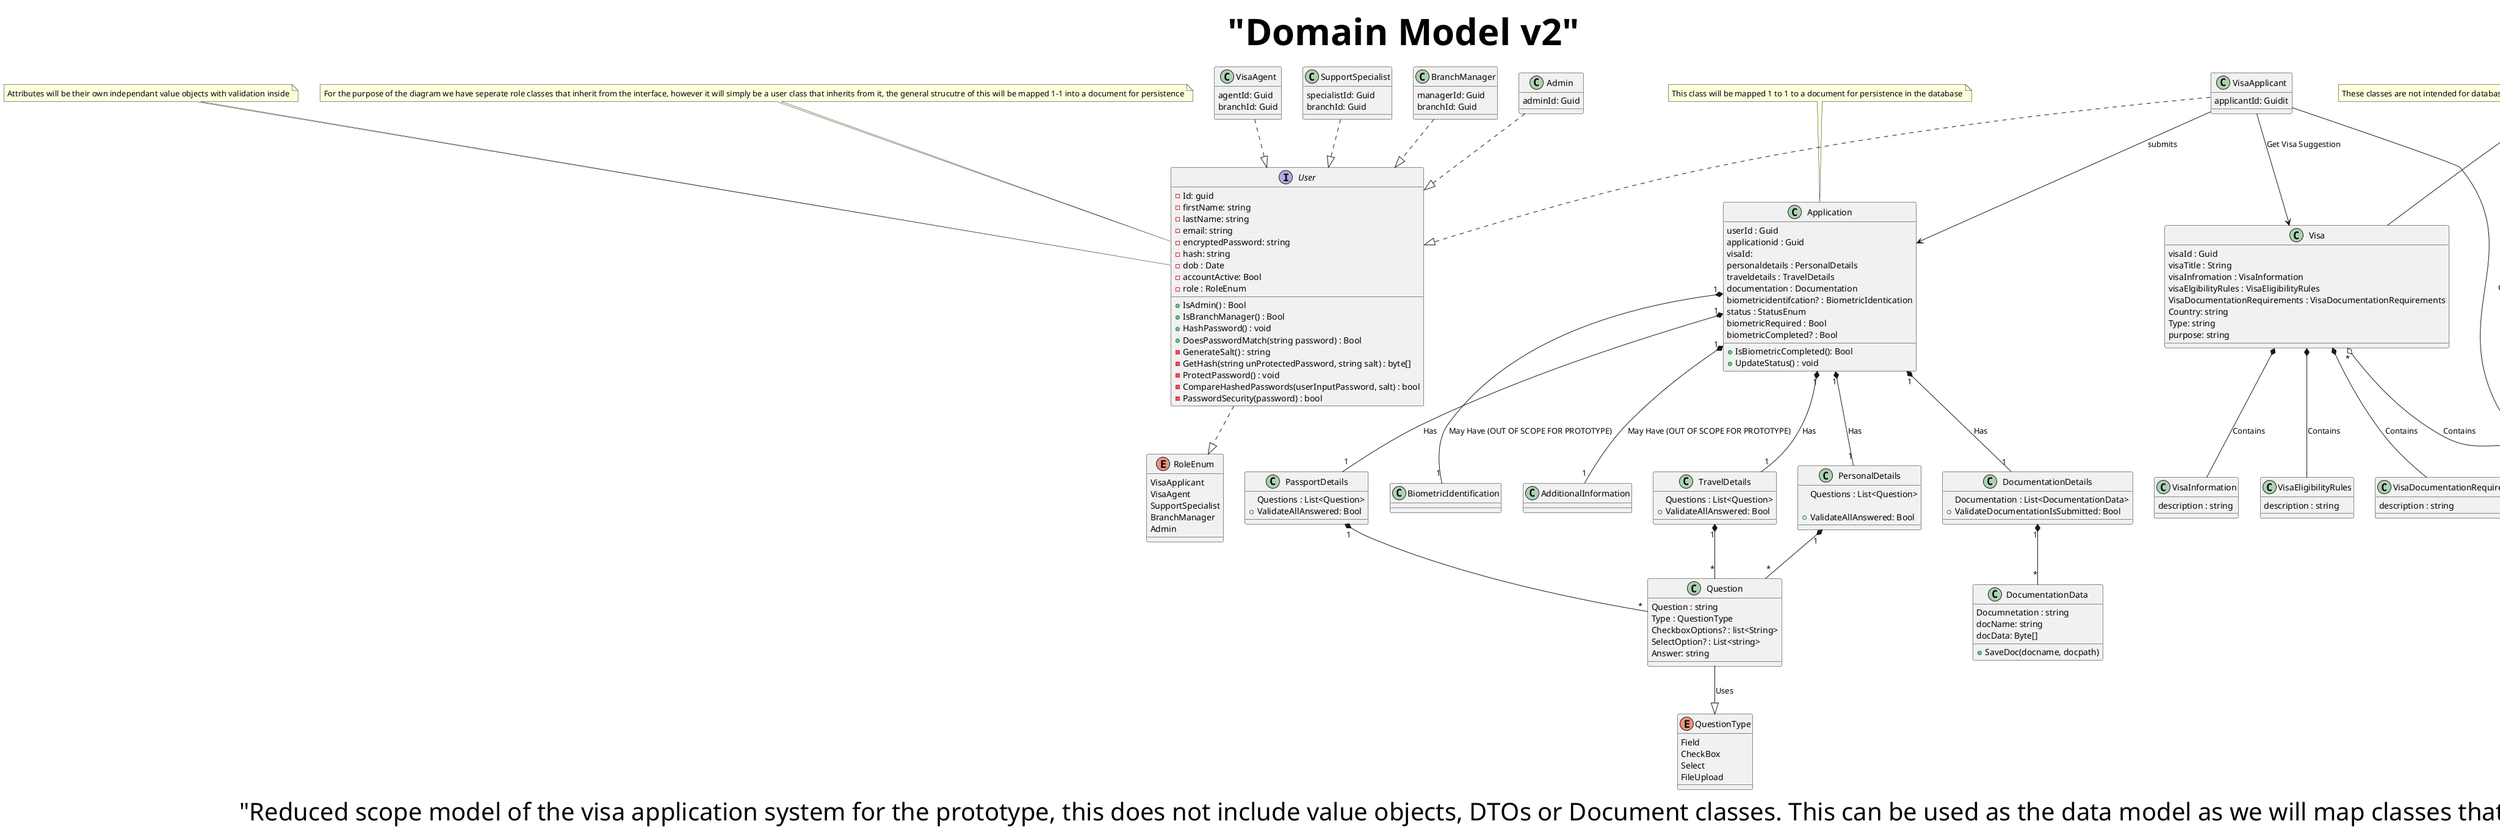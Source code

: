 @startuml
title <size:60> "Domain Model v2"
caption <size:40> "Reduced scope model of the visa application system for the prototype, this does not include value objects, DTOs or Document classes. This can be used as the data model as we will map classes that are "
interface User {
    -Id: guid
    -firstName: string
    -lastName: string
    -email: string
    -encryptedPassword: string
    -hash: string
    -dob : Date
    -accountActive: Bool
    -role : RoleEnum

    +IsAdmin() : Bool
    +IsBranchManager() : Bool
    +HashPassword() : void
    +DoesPasswordMatch(string password) : Bool
    -GenerateSalt() : string
    -GetHash(string unProtectedPassword, string salt) : byte[]
    -ProtectPassword() : void
    -CompareHashedPasswords(userInputPassword, salt) : bool
    -PasswordSecurity(password) : bool

}

note "Attributes will be their own independant value objects with validation inside" as note_user
note_user --> User: Note for User

note "For the purpose of the diagram we have seperate role classes that inherit from the interface, however it will simply be a user class that inherits from it, the general strucutre of this will be mapped 1-1 into a document for persistence" as note_user2
note_user2 --> User: Note for User



enum RoleEnum {
    VisaApplicant
    VisaAgent
    SupportSpecialist
    BranchManager
    Admin
}        

class VisaApplicant {
    applicantId: Guidit
}

class VisaAgent {
    agentId: Guid
    branchId: Guid
}

class SupportSpecialist {
    specialistId: Guid
    branchId: Guid
}

class BranchManager {
    managerId: Guid
    branchId: Guid
}

class Admin {
    adminId: Guid
}

VisaApplicant ..|> User
VisaAgent ..|> User
SupportSpecialist ..|> User
BranchManager ..|> User
Admin ..|> User
User ..|> RoleEnum


class Application {
    userId : Guid
    applicationid : Guid
    visaId:
    personaldetails : PersonalDetails
    traveldetails : TravelDetails
    documentation : Documentation
    biometricidentifcation? : BiometricIdentication
    status : StatusEnum
    biometricRequired : Bool
    biometricCompleted? : Bool
    
    +IsBiometricCompleted(): Bool
    +UpdateStatus() : void
}

class PersonalDetails{
    Questions : List<Question>

    +ValidateAllAnswered: Bool
}

class TravelDetails{
    Questions : List<Question>
    +ValidateAllAnswered: Bool
}

class PassportDetails{
    Questions : List<Question>
    +ValidateAllAnswered: Bool
}

class DocumentationDetails{
    Documentation : List<DocumentationData>
    +ValidateDocumentationIsSubmitted: Bool
}


class BiometricIdentification{

}

class AdditionalInformation {

}

class Question{
    Question : string
    Type : QuestionType
    CheckboxOptions? : list<String>
    SelectOption? : List<string>
    Answer: string
}

class DocumentationData{
    Documnetation : string
    docName: string
    docData: Byte[] 

    +SaveDoc(docname, docpath)
}

enum QuestionType{
    Field
    CheckBox
    Select
    FileUpload
}

Application "1" *-- "1" PersonalDetails: Has
Application "1" *-- "1" TravelDetails: Has
Application "1" *-- "1" PassportDetails: Has
Application "1" *-- "1" DocumentationDetails: Has
Application "1" *-- "1" BiometricIdentification: May Have (OUT OF SCOPE FOR PROTOTYPE)
Application "1" *-- "1" AdditionalInformation: May Have (OUT OF SCOPE FOR PROTOTYPE)

PersonalDetails "1" *-- "*" Question
TravelDetails "1" *-- "*" Question
PassportDetails "1" *-- "*" Question
DocumentationDetails "1" *-- "*" DocumentationData

Question --|> QuestionType: Uses 

note "This class will be mapped 1 to 1 to a document for persistence in the database" as note_Application
note_Application --> Application

Class Visa {
 visaId : Guid
 visaTitle : String
 visaInfromation : VisaInformation
 visaElgibilityRules : VisaEligibilityRules
 VisaDocumentationRequirements : VisaDocumentationRequirements
 Country: string
 Type: string
 purpose: string
}

Class VisaInformation{
    description : string
}

Class VisaEligibilityRules{
    description : string
}

Class VisaDocumentationRequirements{
    description : string
}


Visa *-- VisaInformation: Contains
Visa *-- VisaEligibilityRules: Contains
Visa *-- VisaDocumentationRequirements: Contains


class CountriesVisas{
    Visas : list<Visa>

    +GetVisaId()
}

 Visa "*" o-- CountriesVisas: Contains

'Class Association
VisaApplicant --> Application : "submits"
VisaApplicant --> Visa : "Get Visa Suggestion"
VisaApplicant --> CountriesVisas : "Get countires visas"


note "These classes are not intended for database and functions as a model object for representation from the external system" as note_Visas
note_Visas -- Visa
note_Visas -- CountriesVisas
@enduml

